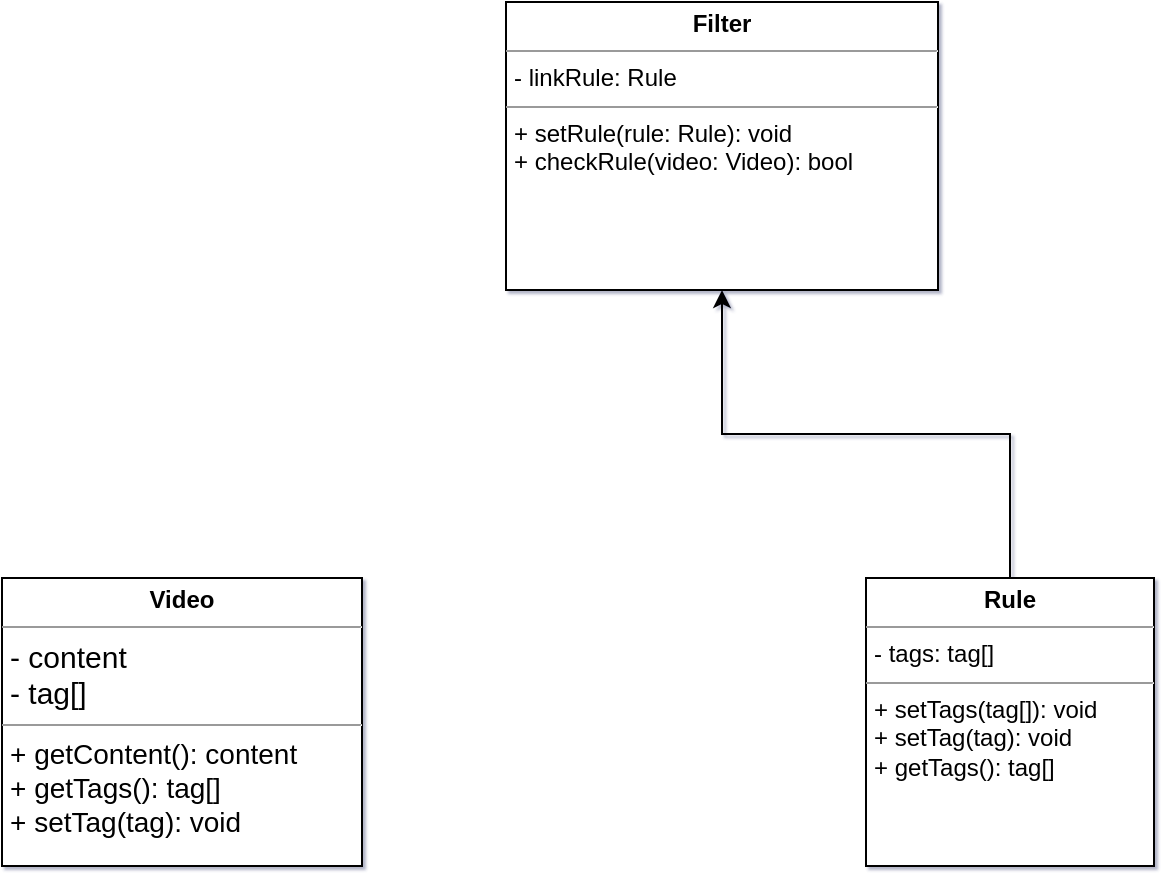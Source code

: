 <mxfile version="17.1.3" type="github">
  <diagram id="C5RBs43oDa-KdzZeNtuy" name="Page-1">
    <mxGraphModel dx="1172" dy="753" grid="1" gridSize="9" guides="1" tooltips="1" connect="1" arrows="1" fold="1" page="1" pageScale="1" pageWidth="827" pageHeight="1169" background="none" math="0" shadow="1">
      <root>
        <mxCell id="WIyWlLk6GJQsqaUBKTNV-0" />
        <mxCell id="WIyWlLk6GJQsqaUBKTNV-1" parent="WIyWlLk6GJQsqaUBKTNV-0" />
        <mxCell id="pcOxskI2XJx93LM_6fIs-16" value="" style="edgeStyle=orthogonalEdgeStyle;rounded=0;orthogonalLoop=1;jettySize=auto;html=1;fontSize=14;" edge="1" parent="WIyWlLk6GJQsqaUBKTNV-1" source="pcOxskI2XJx93LM_6fIs-14" target="pcOxskI2XJx93LM_6fIs-15">
          <mxGeometry relative="1" as="geometry" />
        </mxCell>
        <mxCell id="pcOxskI2XJx93LM_6fIs-14" value="&lt;p style=&quot;margin: 0px ; margin-top: 4px ; text-align: center&quot;&gt;&lt;b&gt;Rule&lt;/b&gt;&lt;/p&gt;&lt;hr size=&quot;1&quot;&gt;&lt;p style=&quot;margin: 0px ; margin-left: 4px&quot;&gt;- tags: tag[]&lt;/p&gt;&lt;hr size=&quot;1&quot;&gt;&lt;p style=&quot;margin: 0px ; margin-left: 4px&quot;&gt;+ setTags(tag[]): void&lt;/p&gt;&lt;p style=&quot;margin: 0px ; margin-left: 4px&quot;&gt;+ setTag(tag): void&lt;/p&gt;&lt;p style=&quot;margin: 0px ; margin-left: 4px&quot;&gt;+ getTags(): tag[]&lt;/p&gt;" style="verticalAlign=top;align=left;overflow=fill;fontSize=12;fontFamily=Helvetica;html=1;" vertex="1" parent="WIyWlLk6GJQsqaUBKTNV-1">
          <mxGeometry x="576" y="540" width="144" height="144" as="geometry" />
        </mxCell>
        <mxCell id="pcOxskI2XJx93LM_6fIs-15" value="&lt;p style=&quot;margin: 0px ; margin-top: 4px ; text-align: center&quot;&gt;&lt;b&gt;Filter&lt;/b&gt;&lt;/p&gt;&lt;hr size=&quot;1&quot;&gt;&lt;p style=&quot;margin: 0px ; margin-left: 4px&quot;&gt;- linkRule: Rule&lt;/p&gt;&lt;hr size=&quot;1&quot;&gt;&lt;p style=&quot;margin: 0px ; margin-left: 4px&quot;&gt;+ setRule(rule: Rule): void&lt;/p&gt;&lt;p style=&quot;margin: 0px ; margin-left: 4px&quot;&gt;+ checkRule(video: Video): bool&lt;/p&gt;" style="verticalAlign=top;align=left;overflow=fill;fontSize=12;fontFamily=Helvetica;html=1;" vertex="1" parent="WIyWlLk6GJQsqaUBKTNV-1">
          <mxGeometry x="396" y="252" width="216" height="144" as="geometry" />
        </mxCell>
        <mxCell id="pcOxskI2XJx93LM_6fIs-17" value="&lt;p style=&quot;margin: 0px ; margin-top: 4px ; text-align: center&quot;&gt;&lt;b&gt;Video&lt;/b&gt;&lt;/p&gt;&lt;hr size=&quot;1&quot;&gt;&lt;p style=&quot;margin: 0px ; margin-left: 4px&quot;&gt;&lt;span style=&quot;font-size: 15px&quot;&gt;- content&lt;/span&gt;&lt;br style=&quot;padding: 0px ; margin: 0px ; font-size: 15px&quot;&gt;&lt;span style=&quot;font-size: 15px&quot;&gt;- tag[]&lt;/span&gt;&lt;br&gt;&lt;/p&gt;&lt;hr size=&quot;1&quot;&gt;&lt;p style=&quot;margin: 0px ; margin-left: 4px&quot;&gt;&lt;span style=&quot;font-size: 14px&quot;&gt;+ getContent(): content&lt;/span&gt;&lt;br style=&quot;padding: 0px ; margin: 0px ; font-size: 14px&quot;&gt;&lt;span style=&quot;font-size: 14px&quot;&gt;+ getTags(): tag[]&lt;/span&gt;&lt;br&gt;&lt;/p&gt;&lt;p style=&quot;margin: 0px ; margin-left: 4px&quot;&gt;&lt;span style=&quot;font-size: 14px&quot;&gt;+ setTag(tag): void&lt;/span&gt;&lt;span style=&quot;font-size: 14px&quot;&gt;&lt;br&gt;&lt;/span&gt;&lt;/p&gt;&lt;p style=&quot;margin: 0px ; margin-left: 4px&quot;&gt;&lt;span style=&quot;font-size: 14px&quot;&gt;&lt;br&gt;&lt;/span&gt;&lt;/p&gt;" style="verticalAlign=top;align=left;overflow=fill;fontSize=12;fontFamily=Helvetica;html=1;" vertex="1" parent="WIyWlLk6GJQsqaUBKTNV-1">
          <mxGeometry x="144" y="540" width="180" height="144" as="geometry" />
        </mxCell>
      </root>
    </mxGraphModel>
  </diagram>
</mxfile>
